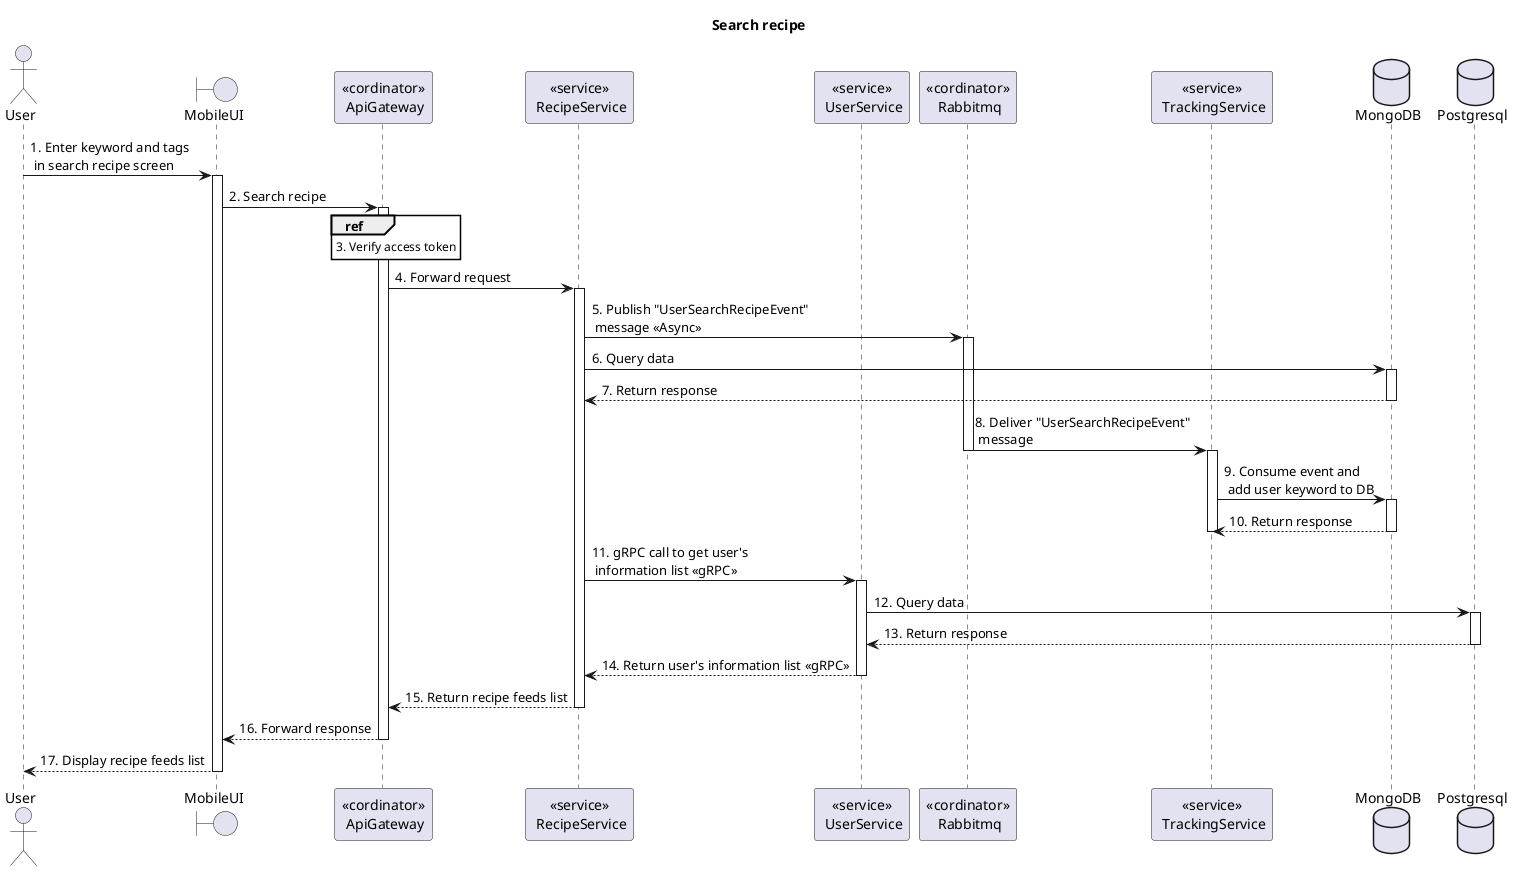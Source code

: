 @startuml Sequence
title "Search recipe"
<style>
  sequenceDiagram {
    reference {
      BackGroundColor white
    }
}
</style>

actor User
boundary MobileUI
participant "<<cordinator>>\n ApiGateway" as ApiGateway
participant "<<service>>\n RecipeService" as RecipeService
participant "<<service>>\n UserService" as UserService
participant "<<cordinator>>\n Rabbitmq" as Rabbitmq
participant "<<service>>\n TrackingService" as TrackingService
database MongoDB
database Postgresql

User -> MobileUI++: 1. Enter keyword and tags \n in search recipe screen

MobileUI -> ApiGateway++: 2. Search recipe

ref over ApiGateway: 3. Verify access token

ApiGateway -> RecipeService++: 4. Forward request

RecipeService -> Rabbitmq++: 5. Publish "UserSearchRecipeEvent" \n message <<Async>>

RecipeService -> MongoDB++: 6. Query data
RecipeService <-- MongoDB--: 7. Return response

Rabbitmq -> TrackingService: 8. Deliver "UserSearchRecipeEvent"\n message
deactivate Rabbitmq
activate TrackingService
TrackingService -> MongoDB++: 9. Consume event and \n add user keyword to DB
TrackingService <-- MongoDB--: 10. Return response
deactivate TrackingService

RecipeService -> UserService++: 11. gRPC call to get user's \n information list <<gRPC>>
UserService -> Postgresql++: 12. Query data
UserService <-- Postgresql--: 13. Return response
RecipeService <-- UserService--: 14. Return user's information list <<gRPC>>

ApiGateway <-- RecipeService--: 15. Return recipe feeds list
MobileUI <-- ApiGateway--: 16. Forward response
User <-- MobileUI--: 17. Display recipe feeds list

@enduml
